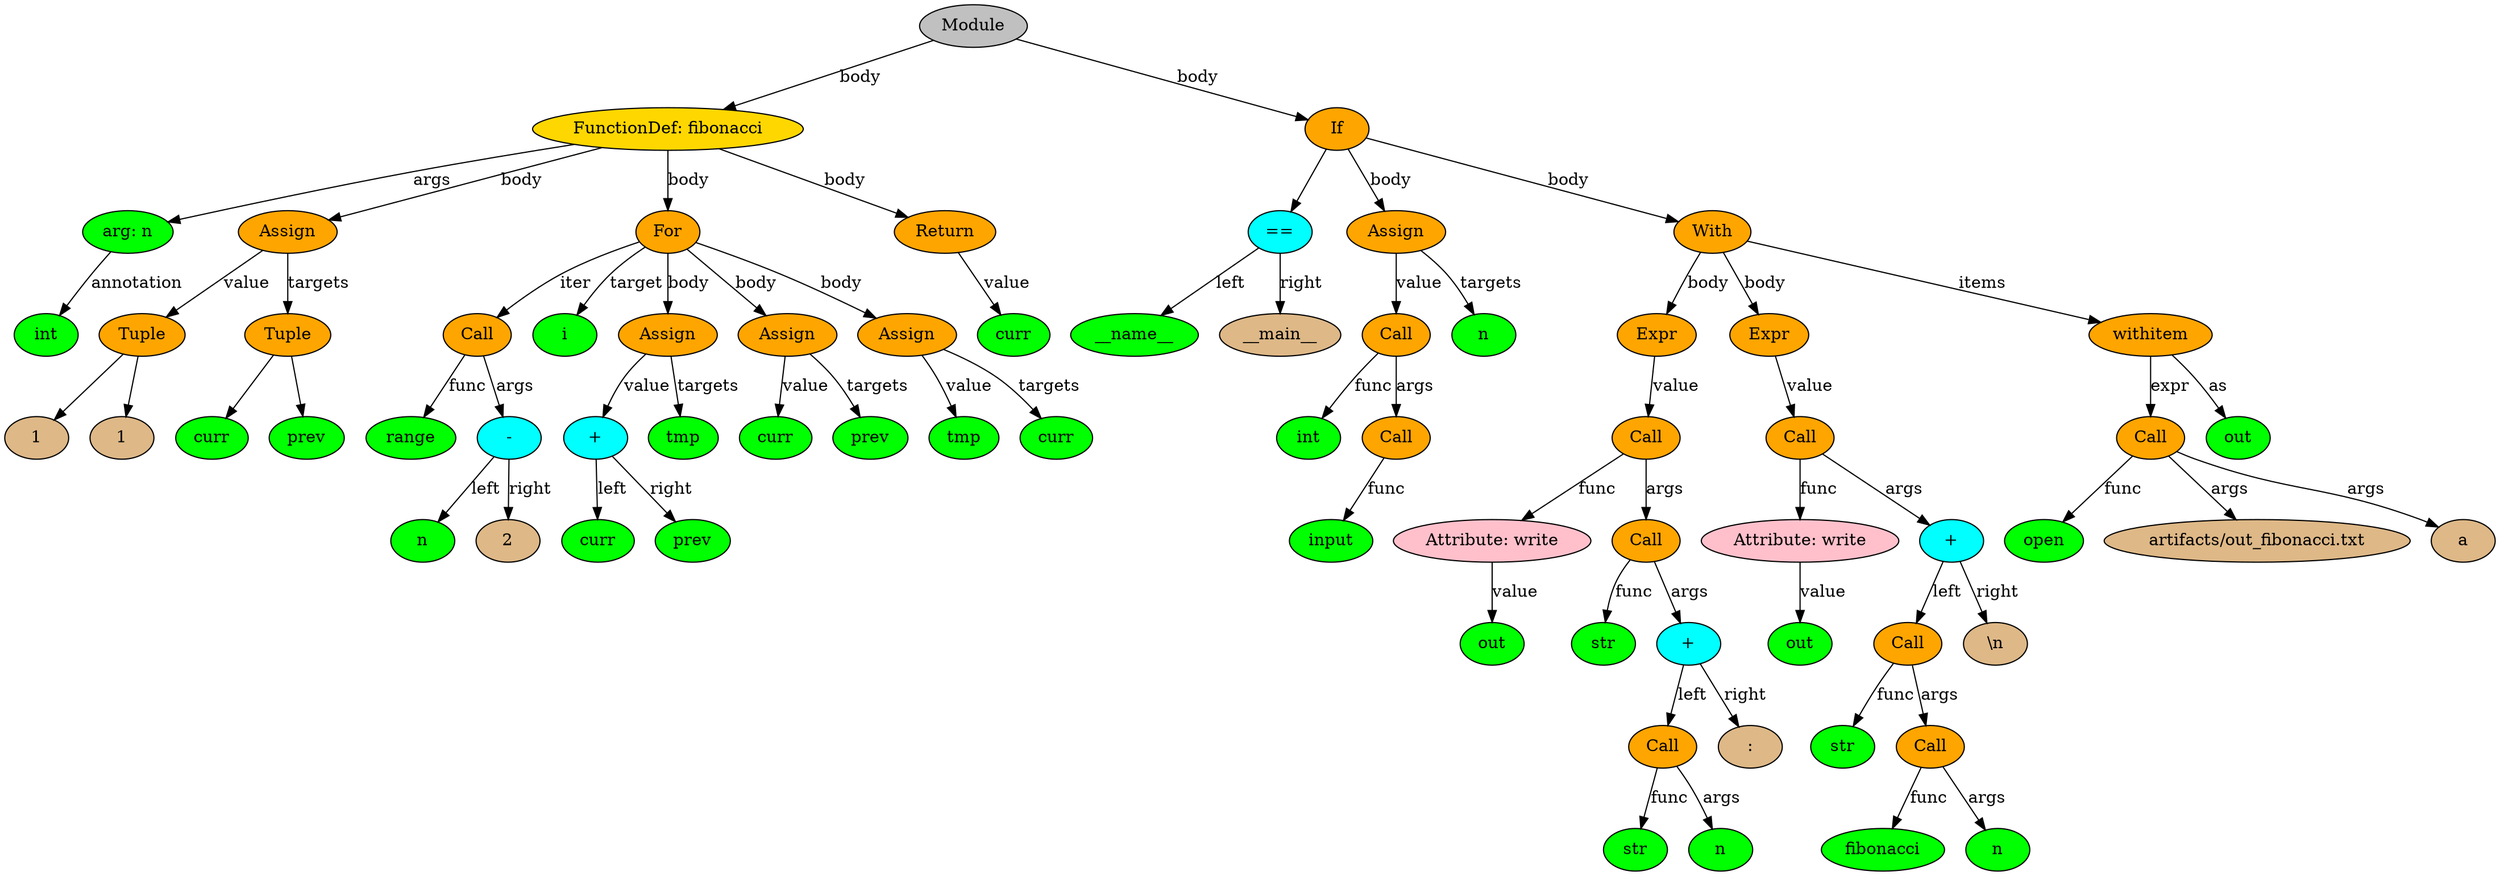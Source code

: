 // The Round Table
digraph "round-table" {
	4315539152 [label=Module fillcolor=grey style=filled]
	4315539152 -> 4315539200 [label=body]
	4315539200 [label="FunctionDef: fibonacci" fillcolor=gold style=filled]
	4315539200 -> 4315539392 [label=args]
	4315539392 [label="arg: n" fillcolor=green style=filled]
	4315539392 -> 4315539488 [label=annotation]
	4315539488 [label=int fillcolor=green style=filled]
	4315539200 -> 4315539344 [label=body]
	4315539344 [label=Assign fillcolor=orange style=filled]
	4315539344 -> 4315539680 [label=value]
	4315539680 [label=Tuple fillcolor=orange style=filled]
	4315539680 -> 4315539728 [label=""]
	4315539728 [label=1 fillcolor=burlywood style=filled]
	4315539680 -> 4315539776 [label=""]
	4315539776 [label=1 fillcolor=burlywood style=filled]
	4315539344 -> 4315539440 [label=targets]
	4315539440 [label=Tuple fillcolor=orange style=filled]
	4315539440 -> 4315539536 [label=""]
	4315539536 [label=curr fillcolor=green style=filled]
	4315539440 -> 4315539584 [label=""]
	4315539584 [label=prev fillcolor=green style=filled]
	4315539200 -> 4315539632 [label=body]
	4315539632 [label=For fillcolor=orange style=filled]
	4315539632 -> 4315539920 [label=iter]
	4315539920 [label=Call fillcolor=orange style=filled]
	4315539920 -> 4315539968 [label=func]
	4315539968 [label=range fillcolor=green style=filled]
	4315539920 -> 4315540064 [label=args]
	4315540064 [label="-" fillcolor=aqua style=filled]
	4315540064 -> 4315540112 [label=left]
	4315540112 [label=n fillcolor=green style=filled]
	4315540064 -> 4315540208 [label=right]
	4315540208 [label=2 fillcolor=burlywood style=filled]
	4315539632 -> 4315539824 [label=target]
	4315539824 [label=i fillcolor=green style=filled]
	4315539632 -> 4315540016 [label=body]
	4315540016 [label=Assign fillcolor=orange style=filled]
	4315540016 -> 4315540256 [label=value]
	4315540256 [label="+" fillcolor=aqua style=filled]
	4315540256 -> 4315540304 [label=left]
	4315540304 [label=curr fillcolor=green style=filled]
	4315540256 -> 4315540352 [label=right]
	4315540352 [label=prev fillcolor=green style=filled]
	4315540016 -> 4315540160 [label=targets]
	4315540160 [label=tmp fillcolor=green style=filled]
	4315539632 -> 4315540400 [label=body]
	4315540400 [label=Assign fillcolor=orange style=filled]
	4315540400 -> 4315540496 [label=value]
	4315540496 [label=curr fillcolor=green style=filled]
	4315540400 -> 4315540448 [label=targets]
	4315540448 [label=prev fillcolor=green style=filled]
	4315539632 -> 4315540544 [label=body]
	4315540544 [label=Assign fillcolor=orange style=filled]
	4315540544 -> 4315540640 [label=value]
	4315540640 [label=tmp fillcolor=green style=filled]
	4315540544 -> 4315540592 [label=targets]
	4315540592 [label=curr fillcolor=green style=filled]
	4315539200 -> 4315539872 [label=body]
	4315539872 [label=Return fillcolor=orange style=filled]
	4315539872 -> 4315540688 [label=value]
	4315540688 [label=curr fillcolor=green style=filled]
	4315539152 -> 4315539248 [label=body]
	4315539248 [label=If fillcolor=orange style=filled]
	4315539248 -> 4315540976 [label=""]
	4315540976 [label="==" fillcolor=aqua style=filled]
	4315540976 -> 4315541024 [label=left]
	4315541024 [label=__name__ fillcolor=green style=filled]
	4315540976 -> 4315541120 [label=right]
	4315541120 [label=__main__ fillcolor=burlywood style=filled]
	4315539248 -> 4315541168 [label=body]
	4315541168 [label=Assign fillcolor=orange style=filled]
	4315541168 -> 4315541264 [label=value]
	4315541264 [label=Call fillcolor=orange style=filled]
	4315541264 -> 4315541312 [label=func]
	4315541312 [label=int fillcolor=green style=filled]
	4315541264 -> 4315541360 [label=args]
	4315541360 [label=Call fillcolor=orange style=filled]
	4315541360 -> 4315541408 [label=func]
	4315541408 [label=input fillcolor=green style=filled]
	4315541168 -> 4315541216 [label=targets]
	4315541216 [label=n fillcolor=green style=filled]
	4315539248 -> 4315541456 [label=body]
	4315541456 [label=With fillcolor=orange style=filled]
	4315541456 -> 4315578576 [label=body]
	4315578576 [label=Expr fillcolor=orange style=filled]
	4315578576 -> 4315578624 [label=value]
	4315578624 [label=Call fillcolor=orange style=filled]
	4315578624 -> 4315578672 [label=func]
	4315578672 [label="Attribute: write" fillcolor=pink style=filled]
	4315578672 -> 4315578720 [label=value]
	4315578720 [label=out fillcolor=green style=filled]
	4315578624 -> 4315578768 [label=args]
	4315578768 [label=Call fillcolor=orange style=filled]
	4315578768 -> 4315578816 [label=func]
	4315578816 [label=str fillcolor=green style=filled]
	4315578768 -> 4315578864 [label=args]
	4315578864 [label="+" fillcolor=aqua style=filled]
	4315578864 -> 4315578912 [label=left]
	4315578912 [label=Call fillcolor=orange style=filled]
	4315578912 -> 4315578960 [label=func]
	4315578960 [label=str fillcolor=green style=filled]
	4315578912 -> 4315579008 [label=args]
	4315579008 [label=n fillcolor=green style=filled]
	4315578864 -> 4315579056 [label=right]
	4315579056 [label="\ :\ " fillcolor=burlywood style=filled]
	4315541456 -> 4315579152 [label=body]
	4315579152 [label=Expr fillcolor=orange style=filled]
	4315579152 -> 4315579200 [label=value]
	4315579200 [label=Call fillcolor=orange style=filled]
	4315579200 -> 4315579248 [label=func]
	4315579248 [label="Attribute: write" fillcolor=pink style=filled]
	4315579248 -> 4315579296 [label=value]
	4315579296 [label=out fillcolor=green style=filled]
	4315579200 -> 4315579344 [label=args]
	4315579344 [label="+" fillcolor=aqua style=filled]
	4315579344 -> 4315579392 [label=left]
	4315579392 [label=Call fillcolor=orange style=filled]
	4315579392 -> 4315579440 [label=func]
	4315579440 [label=str fillcolor=green style=filled]
	4315579392 -> 4315579488 [label=args]
	4315579488 [label=Call fillcolor=orange style=filled]
	4315579488 -> 4315579536 [label=func]
	4315579536 [label=fibonacci fillcolor=green style=filled]
	4315579488 -> 4315579584 [label=args]
	4315579584 [label=n fillcolor=green style=filled]
	4315579344 -> 4315579632 [label=right]
	4315579632 [label="\\n" fillcolor=burlywood style=filled]
	4315541456 -> 4315540928 [label=items]
	4315540928 [label=withitem fillcolor=orange style=filled]
	4315540928 -> 4315540880 [label=expr]
	4315540880 [label=Call fillcolor=orange style=filled]
	4315540880 -> 4315540784 [label=func]
	4315540784 [label=open fillcolor=green style=filled]
	4315540880 -> 4305453648 [label=args]
	4305453648 [label="artifacts/out_fibonacci\.txt" fillcolor=burlywood style=filled]
	4315540880 -> 4305454128 [label=args]
	4305454128 [label=a fillcolor=burlywood style=filled]
	4315540928 -> 4315578480 [label=as]
	4315578480 [label=out fillcolor=green style=filled]
}
